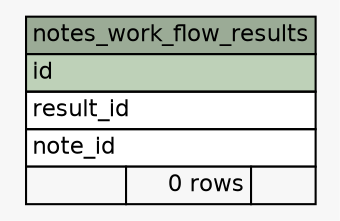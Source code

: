 // dot 2.36.0 on Mac OS X 10.10
// SchemaSpy rev 590
digraph "notes_work_flow_results" {
  graph [
    rankdir="RL"
    bgcolor="#f7f7f7"
    nodesep="0.18"
    ranksep="0.46"
    fontname="Helvetica"
    fontsize="11"
  ];
  node [
    fontname="Helvetica"
    fontsize="11"
    shape="plaintext"
  ];
  edge [
    arrowsize="0.8"
  ];
  "notes_work_flow_results" [
    label=<
    <TABLE BORDER="0" CELLBORDER="1" CELLSPACING="0" BGCOLOR="#ffffff">
      <TR><TD COLSPAN="3" BGCOLOR="#9bab96" ALIGN="CENTER">notes_work_flow_results</TD></TR>
      <TR><TD PORT="id" COLSPAN="3" BGCOLOR="#bed1b8" ALIGN="LEFT">id</TD></TR>
      <TR><TD PORT="result_id" COLSPAN="3" ALIGN="LEFT">result_id</TD></TR>
      <TR><TD PORT="note_id" COLSPAN="3" ALIGN="LEFT">note_id</TD></TR>
      <TR><TD ALIGN="LEFT" BGCOLOR="#f7f7f7">  </TD><TD ALIGN="RIGHT" BGCOLOR="#f7f7f7">0 rows</TD><TD ALIGN="RIGHT" BGCOLOR="#f7f7f7">  </TD></TR>
    </TABLE>>
    URL="tables/notes_work_flow_results.html"
    tooltip="notes_work_flow_results"
  ];
}
